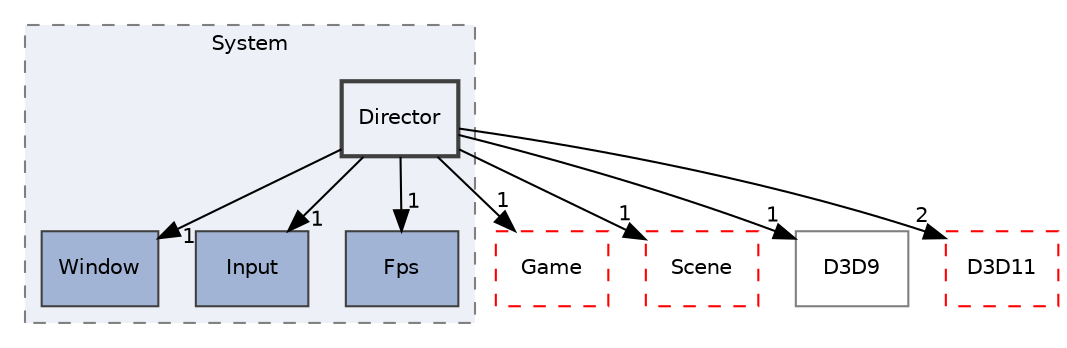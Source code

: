 digraph "C:/Users/shiih/Desktop/kiyosumi/DX11Template/Source/System/Director"
{
 // LATEX_PDF_SIZE
  edge [fontname="Helvetica",fontsize="10",labelfontname="Helvetica",labelfontsize="10"];
  node [fontname="Helvetica",fontsize="10",shape=record];
  compound=true
  subgraph clusterdir_86602465ad759445696399282595f21f {
    graph [ bgcolor="#edf0f7", pencolor="grey50", style="filled,dashed,", label="System", fontname="Helvetica", fontsize="10", URL="dir_86602465ad759445696399282595f21f.html"]
  dir_be535239644790434c451df8c89846dd [shape=box, label="Window", style="filled,", fillcolor="#a2b4d6", color="grey25", URL="dir_be535239644790434c451df8c89846dd.html"];
  dir_c37fac1c762baea9f0d5f2703e39f669 [shape=box, label="Input", style="filled,", fillcolor="#a2b4d6", color="grey25", URL="dir_c37fac1c762baea9f0d5f2703e39f669.html"];
  dir_c5fd3501db94e4a86d2580e9ca978471 [shape=box, label="Fps", style="filled,", fillcolor="#a2b4d6", color="grey25", URL="dir_c5fd3501db94e4a86d2580e9ca978471.html"];
  dir_c43e1f77021252f84a344c8b53135135 [shape=box, label="Director", style="filled,bold,", fillcolor="#edf0f7", color="grey25", URL="dir_c43e1f77021252f84a344c8b53135135.html"];
  }
  dir_3777292849a1481e53303ca2af78ff89 [shape=box, label="Game", style="dashed,", fillcolor="#edf0f7", color="red", URL="dir_3777292849a1481e53303ca2af78ff89.html"];
  dir_4320b44877c4234843610716d05fd211 [shape=box, label="Scene", style="dashed,", fillcolor="#edf0f7", color="red", URL="dir_4320b44877c4234843610716d05fd211.html"];
  dir_64b7932af7e910a5dab36cb52f15c61f [shape=box, label="D3D9", style="", fillcolor="#edf0f7", color="grey50", URL="dir_64b7932af7e910a5dab36cb52f15c61f.html"];
  dir_d6f806a0f8acb4e9216b2e39be4b704c [shape=box, label="D3D11", style="dashed,", fillcolor="#edf0f7", color="red", URL="dir_d6f806a0f8acb4e9216b2e39be4b704c.html"];
  dir_c43e1f77021252f84a344c8b53135135->dir_3777292849a1481e53303ca2af78ff89 [headlabel="1", labeldistance=1.5 headhref="dir_000005_000007.html"];
  dir_c43e1f77021252f84a344c8b53135135->dir_4320b44877c4234843610716d05fd211 [headlabel="1", labeldistance=1.5 headhref="dir_000005_000019.html"];
  dir_c43e1f77021252f84a344c8b53135135->dir_64b7932af7e910a5dab36cb52f15c61f [headlabel="1", labeldistance=1.5 headhref="dir_000005_000004.html"];
  dir_c43e1f77021252f84a344c8b53135135->dir_be535239644790434c451df8c89846dd [headlabel="1", labeldistance=1.5 headhref="dir_000005_000029.html"];
  dir_c43e1f77021252f84a344c8b53135135->dir_c37fac1c762baea9f0d5f2703e39f669 [headlabel="1", labeldistance=1.5 headhref="dir_000005_000010.html"];
  dir_c43e1f77021252f84a344c8b53135135->dir_c5fd3501db94e4a86d2580e9ca978471 [headlabel="1", labeldistance=1.5 headhref="dir_000005_000006.html"];
  dir_c43e1f77021252f84a344c8b53135135->dir_d6f806a0f8acb4e9216b2e39be4b704c [headlabel="2", labeldistance=1.5 headhref="dir_000005_000003.html"];
}
